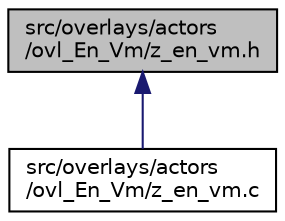 digraph "src/overlays/actors/ovl_En_Vm/z_en_vm.h"
{
 // LATEX_PDF_SIZE
  edge [fontname="Helvetica",fontsize="10",labelfontname="Helvetica",labelfontsize="10"];
  node [fontname="Helvetica",fontsize="10",shape=record];
  Node1 [label="src/overlays/actors\l/ovl_En_Vm/z_en_vm.h",height=0.2,width=0.4,color="black", fillcolor="grey75", style="filled", fontcolor="black",tooltip=" "];
  Node1 -> Node2 [dir="back",color="midnightblue",fontsize="10",style="solid",fontname="Helvetica"];
  Node2 [label="src/overlays/actors\l/ovl_En_Vm/z_en_vm.c",height=0.2,width=0.4,color="black", fillcolor="white", style="filled",URL="$d8/d54/z__en__vm_8c.html",tooltip=" "];
}
